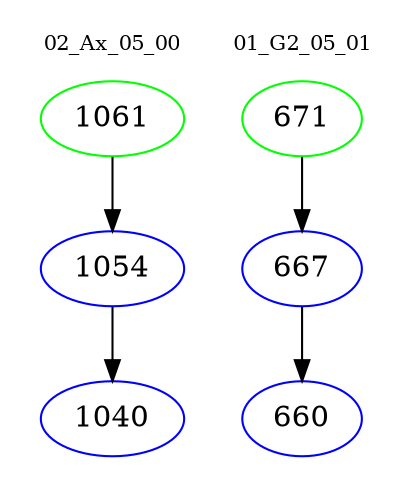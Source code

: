 digraph{
subgraph cluster_0 {
color = white
label = "02_Ax_05_00";
fontsize=10;
T0_1061 [label="1061", color="green"]
T0_1061 -> T0_1054 [color="black"]
T0_1054 [label="1054", color="blue"]
T0_1054 -> T0_1040 [color="black"]
T0_1040 [label="1040", color="blue"]
}
subgraph cluster_1 {
color = white
label = "01_G2_05_01";
fontsize=10;
T1_671 [label="671", color="green"]
T1_671 -> T1_667 [color="black"]
T1_667 [label="667", color="blue"]
T1_667 -> T1_660 [color="black"]
T1_660 [label="660", color="blue"]
}
}
